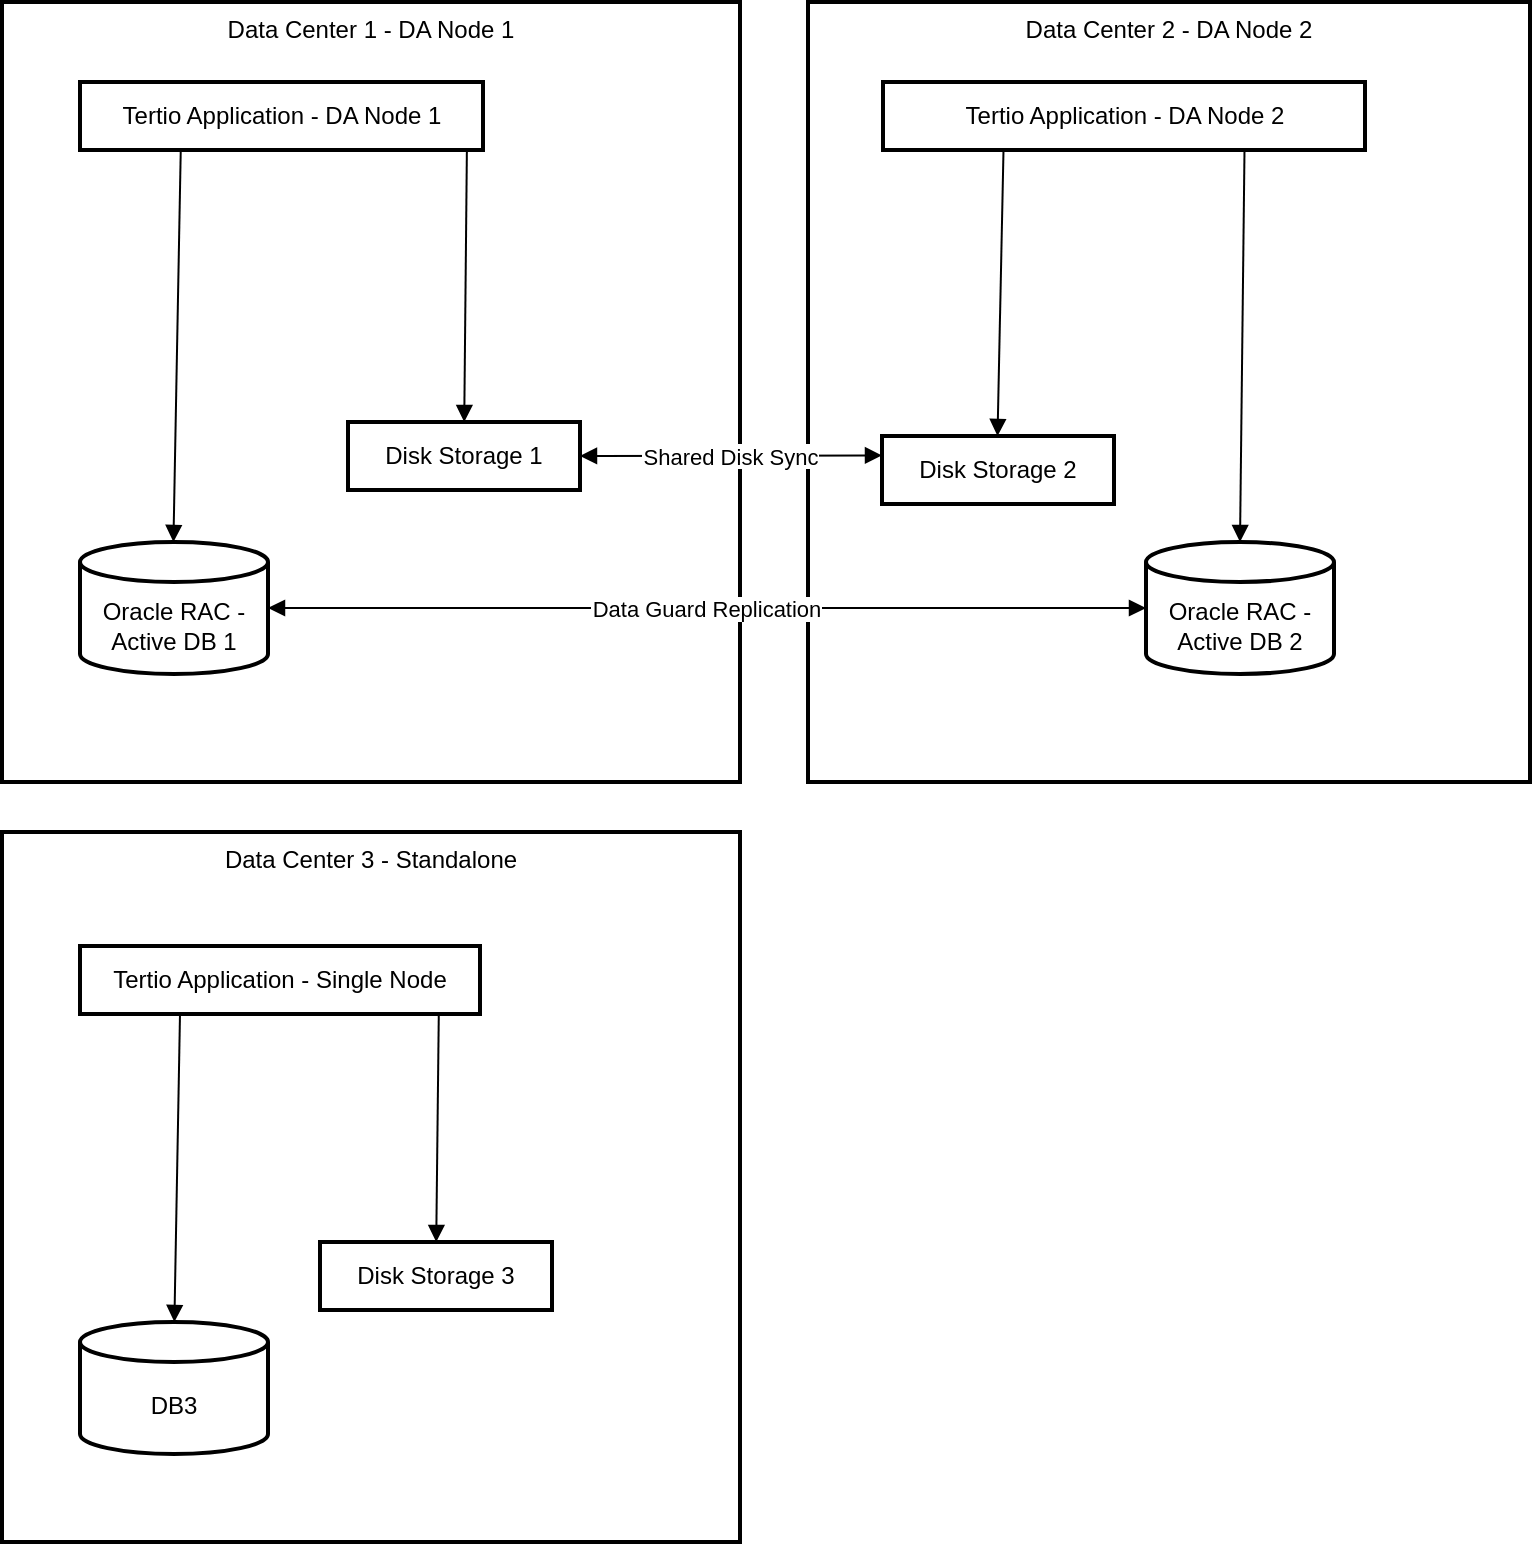 <mxfile version="24.2.1" type="github">
  <diagram name="Page-1" id="IRL3qGAE4YPLIIUbTOw6">
    <mxGraphModel dx="1320" dy="713" grid="1" gridSize="10" guides="1" tooltips="1" connect="1" arrows="1" fold="1" page="1" pageScale="1" pageWidth="827" pageHeight="1169" math="0" shadow="0">
      <root>
        <mxCell id="0" />
        <mxCell id="1" parent="0" />
        <mxCell id="jgJDr5MEXqc9StyKv2Xj-32" value="Data Center 3 - Standalone" style="whiteSpace=wrap;strokeWidth=2;verticalAlign=top;" vertex="1" parent="1">
          <mxGeometry x="42" y="455" width="369" height="355" as="geometry" />
        </mxCell>
        <mxCell id="jgJDr5MEXqc9StyKv2Xj-33" value="Tertio Application - Single Node" style="whiteSpace=wrap;strokeWidth=2;" vertex="1" parent="1">
          <mxGeometry x="81" y="512" width="200" height="34" as="geometry" />
        </mxCell>
        <mxCell id="jgJDr5MEXqc9StyKv2Xj-35" value="Disk Storage 3" style="whiteSpace=wrap;strokeWidth=2;" vertex="1" parent="1">
          <mxGeometry x="201" y="660" width="116" height="34" as="geometry" />
        </mxCell>
        <mxCell id="jgJDr5MEXqc9StyKv2Xj-36" value="DB3" style="shape=cylinder3;boundedLbl=1;backgroundOutline=1;size=10;strokeWidth=2;whiteSpace=wrap;" vertex="1" parent="1">
          <mxGeometry x="81" y="700" width="94" height="66" as="geometry" />
        </mxCell>
        <mxCell id="jgJDr5MEXqc9StyKv2Xj-37" value="Data Center 2 - DA Node 2" style="whiteSpace=wrap;strokeWidth=2;verticalAlign=top;" vertex="1" parent="1">
          <mxGeometry x="445" y="40" width="361" height="390" as="geometry" />
        </mxCell>
        <mxCell id="jgJDr5MEXqc9StyKv2Xj-38" value="Tertio Application - DA Node 2" style="whiteSpace=wrap;strokeWidth=2;" vertex="1" parent="1">
          <mxGeometry x="482.5" y="80" width="241" height="34" as="geometry" />
        </mxCell>
        <mxCell id="jgJDr5MEXqc9StyKv2Xj-40" value="Disk Storage 2" style="whiteSpace=wrap;strokeWidth=2;" vertex="1" parent="1">
          <mxGeometry x="482" y="257" width="116" height="34" as="geometry" />
        </mxCell>
        <mxCell id="jgJDr5MEXqc9StyKv2Xj-41" value="Oracle RAC - Active DB 2" style="shape=cylinder3;boundedLbl=1;backgroundOutline=1;size=10;strokeWidth=2;whiteSpace=wrap;" vertex="1" parent="1">
          <mxGeometry x="614" y="310" width="94" height="66" as="geometry" />
        </mxCell>
        <mxCell id="jgJDr5MEXqc9StyKv2Xj-42" value="Data Center 1 - DA Node 1" style="whiteSpace=wrap;strokeWidth=2;verticalAlign=top;" vertex="1" parent="1">
          <mxGeometry x="42" y="40" width="369" height="390" as="geometry" />
        </mxCell>
        <mxCell id="jgJDr5MEXqc9StyKv2Xj-43" value="Tertio Application - DA Node 1" style="whiteSpace=wrap;strokeWidth=2;" vertex="1" parent="1">
          <mxGeometry x="81" y="80" width="201.5" height="34" as="geometry" />
        </mxCell>
        <mxCell id="jgJDr5MEXqc9StyKv2Xj-45" value="Disk Storage 1" style="whiteSpace=wrap;strokeWidth=2;" vertex="1" parent="1">
          <mxGeometry x="215" y="250" width="116" height="34" as="geometry" />
        </mxCell>
        <mxCell id="jgJDr5MEXqc9StyKv2Xj-46" value="Oracle RAC - Active DB 1" style="shape=cylinder3;boundedLbl=1;backgroundOutline=1;size=10;strokeWidth=2;whiteSpace=wrap;" vertex="1" parent="1">
          <mxGeometry x="81" y="310" width="94" height="66" as="geometry" />
        </mxCell>
        <mxCell id="jgJDr5MEXqc9StyKv2Xj-47" value="" style="curved=1;startArrow=none;endArrow=block;entryX=0.501;entryY=0;rounded=0;exitX=0.96;exitY=1.002;exitDx=0;exitDy=0;exitPerimeter=0;" edge="1" parent="1" source="jgJDr5MEXqc9StyKv2Xj-43" target="jgJDr5MEXqc9StyKv2Xj-45">
          <mxGeometry relative="1" as="geometry">
            <Array as="points" />
            <mxPoint x="273" y="110" as="sourcePoint" />
          </mxGeometry>
        </mxCell>
        <mxCell id="jgJDr5MEXqc9StyKv2Xj-49" value="" style="curved=1;startArrow=none;endArrow=block;entryX=0.497;entryY=0;rounded=0;exitX=0.25;exitY=1;exitDx=0;exitDy=0;" edge="1" parent="1" source="jgJDr5MEXqc9StyKv2Xj-43" target="jgJDr5MEXqc9StyKv2Xj-46">
          <mxGeometry relative="1" as="geometry">
            <Array as="points" />
            <mxPoint x="170.875" y="316" as="sourcePoint" />
          </mxGeometry>
        </mxCell>
        <mxCell id="jgJDr5MEXqc9StyKv2Xj-50" value="" style="curved=1;startArrow=none;endArrow=block;exitX=0.25;exitY=1;entryX=0.498;entryY=0;rounded=0;exitDx=0;exitDy=0;" edge="1" parent="1" source="jgJDr5MEXqc9StyKv2Xj-38" target="jgJDr5MEXqc9StyKv2Xj-40">
          <mxGeometry relative="1" as="geometry">
            <Array as="points" />
          </mxGeometry>
        </mxCell>
        <mxCell id="jgJDr5MEXqc9StyKv2Xj-52" value="" style="curved=1;startArrow=none;endArrow=block;entryX=0.5;entryY=0;rounded=0;exitX=0.75;exitY=1;exitDx=0;exitDy=0;entryDx=0;entryDy=0;entryPerimeter=0;" edge="1" parent="1" source="jgJDr5MEXqc9StyKv2Xj-38" target="jgJDr5MEXqc9StyKv2Xj-41">
          <mxGeometry relative="1" as="geometry">
            <Array as="points" />
            <mxPoint x="674" y="200" as="sourcePoint" />
          </mxGeometry>
        </mxCell>
        <mxCell id="jgJDr5MEXqc9StyKv2Xj-53" value="" style="curved=1;startArrow=none;endArrow=block;entryX=0.501;entryY=0.002;rounded=0;exitX=0.897;exitY=0.988;exitDx=0;exitDy=0;exitPerimeter=0;" edge="1" parent="1" source="jgJDr5MEXqc9StyKv2Xj-33" target="jgJDr5MEXqc9StyKv2Xj-35">
          <mxGeometry relative="1" as="geometry">
            <Array as="points" />
            <mxPoint x="261" y="550" as="sourcePoint" />
          </mxGeometry>
        </mxCell>
        <mxCell id="jgJDr5MEXqc9StyKv2Xj-55" value="" style="curved=1;startArrow=none;endArrow=block;exitX=0.25;exitY=1;entryX=0.502;entryY=0.004;rounded=0;exitDx=0;exitDy=0;" edge="1" parent="1" source="jgJDr5MEXqc9StyKv2Xj-33" target="jgJDr5MEXqc9StyKv2Xj-36">
          <mxGeometry relative="1" as="geometry">
            <Array as="points" />
            <mxPoint x="247.151" y="594" as="sourcePoint" />
          </mxGeometry>
        </mxCell>
        <mxCell id="jgJDr5MEXqc9StyKv2Xj-58" value="Data Guard Replication" style="curved=1;startArrow=block;endArrow=block;entryX=1;entryY=0.5;rounded=0;exitX=0;exitY=0.5;exitDx=0;exitDy=0;exitPerimeter=0;entryDx=0;entryDy=0;entryPerimeter=0;" edge="1" parent="1" source="jgJDr5MEXqc9StyKv2Xj-41" target="jgJDr5MEXqc9StyKv2Xj-46">
          <mxGeometry relative="1" as="geometry">
            <Array as="points" />
            <mxPoint x="941" y="400" as="sourcePoint" />
            <mxPoint x="98" y="415.982" as="targetPoint" />
          </mxGeometry>
        </mxCell>
        <mxCell id="jgJDr5MEXqc9StyKv2Xj-59" value="Shared Disk Sync" style="curved=1;startArrow=block;endArrow=block;exitX=1;exitY=0.5;entryX=-0.002;entryY=0.285;rounded=0;exitDx=0;exitDy=0;" edge="1" parent="1" source="jgJDr5MEXqc9StyKv2Xj-45" target="jgJDr5MEXqc9StyKv2Xj-40">
          <mxGeometry relative="1" as="geometry">
            <Array as="points" />
          </mxGeometry>
        </mxCell>
      </root>
    </mxGraphModel>
  </diagram>
</mxfile>
